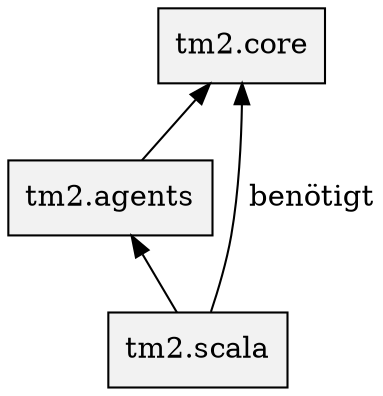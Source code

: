 digraph {
 node[shape=box style=filled fillcolor=gray95]
 edge[dir=back]
 core[label="tm2.core"]
 agents[label="tm2.agents"]
 scala[label="tm2.scala"]
 core -> agents
 agents -> scala
 core -> scala[label=" benötigt"]	
}
